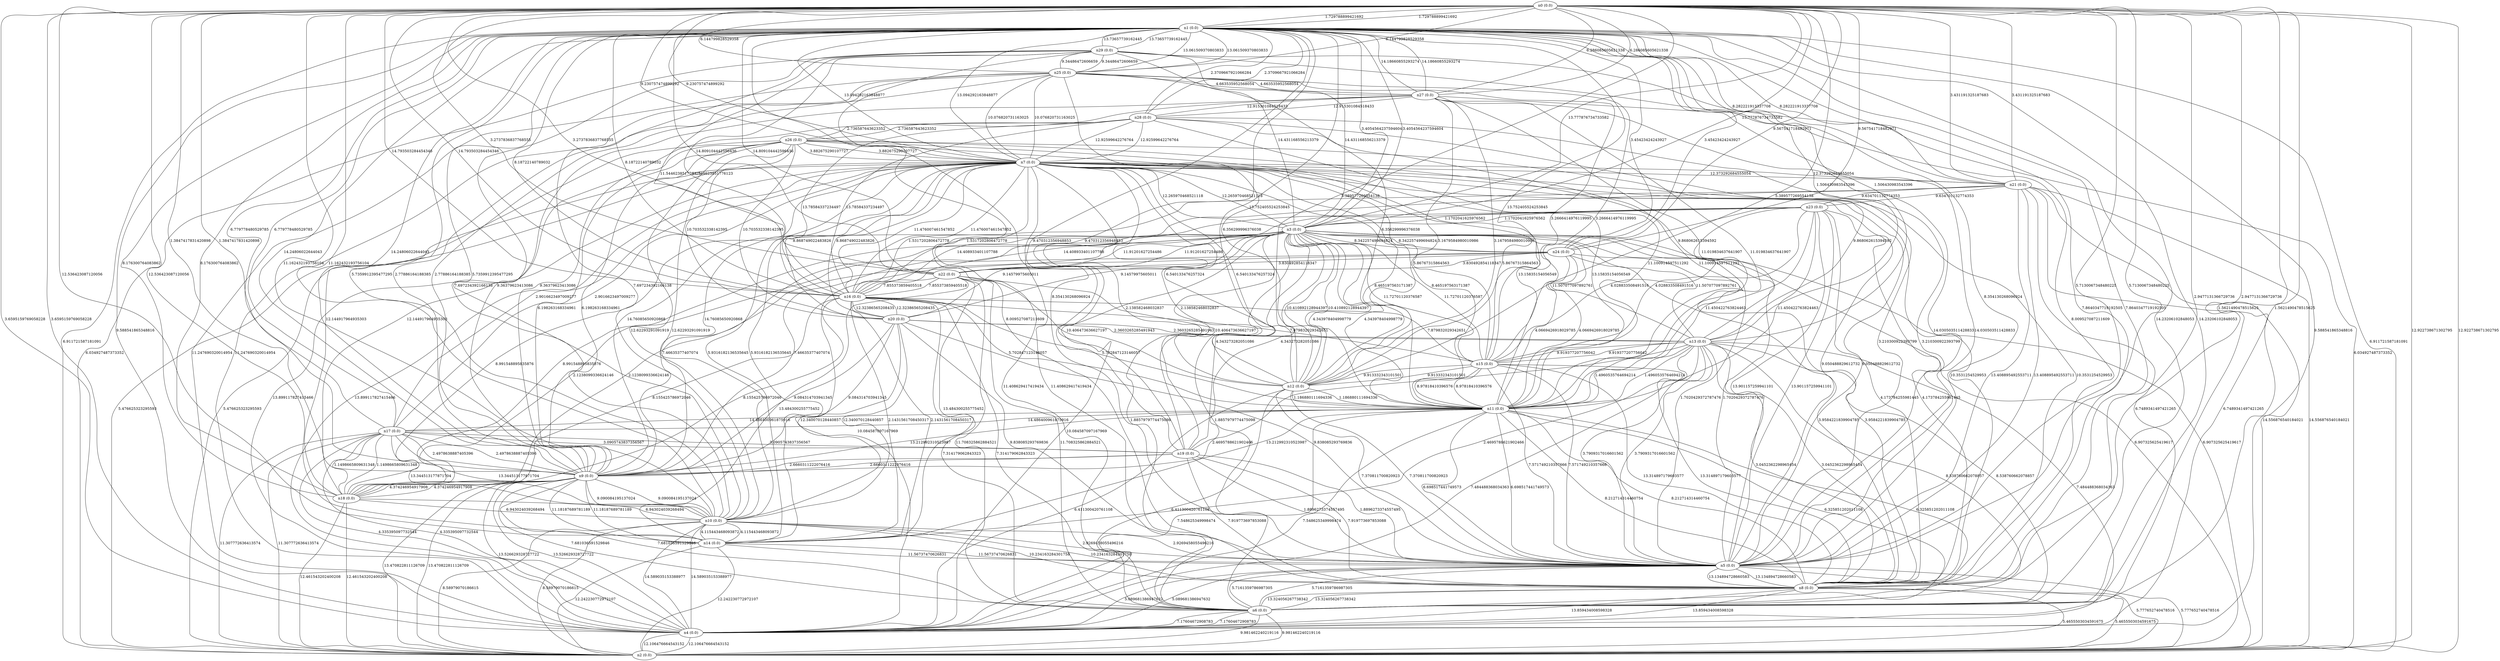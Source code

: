 graph {
n0 [label="n0 (0.0)"];
n1 [label="n1 (0.0)"];
n2 [label="n2 (0.0)"];
n3 [label="n3 (0.0)"];
n4 [label="n4 (0.0)"];
n5 [label="n5 (0.0)"];
n6 [label="n6 (0.0)"];
n7 [label="n7 (0.0)"];
n8 [label="n8 (0.0)"];
n9 [label="n9 (0.0)"];
n10 [label="n10 (0.0)"];
n11 [label="n11 (0.0)"];
n12 [label="n12 (0.0)"];
n13 [label="n13 (0.0)"];
n14 [label="n14 (0.0)"];
n15 [label="n15 (0.0)"];
n16 [label="n16 (0.0)"];
n17 [label="n17 (0.0)"];
n18 [label="n18 (0.0)"];
n19 [label="n19 (0.0)"];
n20 [label="n20 (0.0)"];
n21 [label="n21 (0.0)"];
n22 [label="n22 (0.0)"];
n23 [label="n23 (0.0)"];
n24 [label="n24 (0.0)"];
n25 [label="n25 (0.0)"];
n26 [label="n26 (0.0)"];
n27 [label="n27 (0.0)"];
n28 [label="n28 (0.0)"];
n29 [label="n29 (0.0)"];
n0 -- n5 [weight=5.7130067348480225 label=5.7130067348480225];
n0 -- n27 [weight=6.286085605621338 label=6.286085605621338];
n0 -- n7 [weight=9.230757474899292 label=9.230757474899292];
n0 -- n16 [weight=14.793503284454346 label=14.793503284454346];
n0 -- n8 [weight=2.9477131366729736 label=2.9477131366729736];
n0 -- n25 [weight=6.144799828529358 label=6.144799828529358];
n0 -- n1 [weight=1.729788899421692 label=1.729788899421692];
n0 -- n24 [weight=9.567541718482971 label=9.567541718482971];
n0 -- n22 [weight=3.2737836837768555 label=3.2737836837768555];
n0 -- n6 [weight=1.5621490478515625 label=1.5621490478515625];
n0 -- n14 [weight=12.536423087120056 label=12.536423087120056];
n0 -- n10 [weight=11.162432193756104 label=11.162432193756104];
n0 -- n9 [weight=1.3847417831420898 label=1.3847417831420898];
n0 -- n4 [weight=3.6595159769058228 label=3.6595159769058228];
n0 -- n12 [weight=5.389577269554138 label=5.389577269554138];
n0 -- n3 [weight=13.777876734733582 label=13.777876734733582];
n0 -- n21 [weight=3.431191325187683 label=3.431191325187683];
n0 -- n2 [weight=12.922738671302795 label=12.922738671302795];
n1 -- n4 [weight=9.588541865348816 label=9.588541865348816];
n1 -- n5 [weight=8.354130268096924 label=8.354130268096924];
n1 -- n19 [weight=9.470312356948853 label=9.470312356948853];
n1 -- n2 [weight=6.911721587181091 label=6.911721587181091];
n1 -- n17 [weight=6.779778480529785 label=6.779778480529785];
n1 -- n22 [weight=14.809104442596436 label=14.809104442596436];
n1 -- n29 [weight=13.73657739162445 label=13.73657739162445];
n1 -- n3 [weight=3.4054564237594604 label=3.4054564237594604];
n1 -- n8 [weight=7.8640347719192505 label=7.8640347719192505];
n1 -- n6 [weight=14.23206102848053 label=14.23206102848053];
n1 -- n13 [weight=1.506430983543396 label=1.506430983543396];
n1 -- n24 [weight=3.45423424243927 label=3.45423424243927];
n1 -- n21 [weight=8.282221913337708 label=8.282221913337708];
n1 -- n7 [weight=13.094292163848877 label=13.094292163848877];
n1 -- n28 [weight=2.3709667921066284 label=2.3709667921066284];
n1 -- n10 [weight=5.7359912395477295 label=5.7359912395477295];
n1 -- n0 [weight=1.729788899421692 label=1.729788899421692];
n1 -- n16 [weight=8.18722140789032 label=8.18722140789032];
n1 -- n25 [weight=13.061509370803833 label=13.061509370803833];
n1 -- n12 [weight=13.752405524253845 label=13.752405524253845];
n1 -- n27 [weight=14.18660855293274 label=14.18660855293274];
n1 -- n18 [weight=8.176300764083862 label=8.176300764083862];
n1 -- n9 [weight=14.24806022644043 label=14.24806022644043];
n2 -- n10 [weight=8.58979070186615 label=8.58979070186615];
n2 -- n8 [weight=5.4655503034591675 label=5.4655503034591675];
n2 -- n14 [weight=12.242230772972107 label=12.242230772972107];
n2 -- n3 [weight=6.907325625419617 label=6.907325625419617];
n2 -- n18 [weight=12.461543202400208 label=12.461543202400208];
n2 -- n1 [weight=6.911721587181091 label=6.911721587181091];
n2 -- n4 [weight=12.106476664543152 label=12.106476664543152];
n2 -- n21 [weight=14.556876540184021 label=14.556876540184021];
n2 -- n9 [weight=13.470822811126709 label=13.470822811126709];
n2 -- n0 [weight=12.922738671302795 label=12.922738671302795];
n2 -- n7 [weight=5.476625323295593 label=5.476625323295593];
n2 -- n6 [weight=9.981462240219116 label=9.981462240219116];
n2 -- n17 [weight=11.307772636413574 label=11.307772636413574];
n2 -- n29 [weight=6.034927487373352 label=6.034927487373352];
n2 -- n5 [weight=5.777652740478516 label=5.777652740478516];
n3 -- n22 [weight=11.91201627254486 label=11.91201627254486];
n3 -- n23 [weight=1.1702041625976562 label=1.1702041625976562];
n3 -- n15 [weight=11.72701120376587 label=11.72701120376587];
n3 -- n20 [weight=9.14579975605011 label=9.14579975605011];
n3 -- n29 [weight=14.431168556213379 label=14.431168556213379];
n3 -- n19 [weight=4.343273282051086 label=4.343273282051086];
n3 -- n9 [weight=7.46635377407074 label=7.46635377407074];
n3 -- n1 [weight=3.4054564237594604 label=3.4054564237594604];
n3 -- n6 [weight=1.8857979774475098 label=1.8857979774475098];
n3 -- n0 [weight=13.777876734733582 label=13.777876734733582];
n3 -- n5 [weight=1.7020429372787476 label=1.7020429372787476];
n3 -- n2 [weight=6.907325625419617 label=6.907325625419617];
n3 -- n18 [weight=8.991548895835876 label=8.991548895835876];
n3 -- n4 [weight=10.084587097167969 label=10.084587097167969];
n3 -- n13 [weight=11.507077097892761 label=11.507077097892761];
n3 -- n24 [weight=8.342257499694824 label=8.342257499694824];
n3 -- n7 [weight=12.265970468521118 label=12.265970468521118];
n3 -- n11 [weight=4.343978404998779 label=4.343978404998779];
n3 -- n12 [weight=10.410892128944397 label=10.410892128944397];
n4 -- n11 [weight=7.548625349998474 label=7.548625349998474];
n4 -- n2 [weight=12.106476664543152 label=12.106476664543152];
n4 -- n5 [weight=5.089681386947632 label=5.089681386947632];
n4 -- n13 [weight=7.484488368034363 label=7.484488368034363];
n4 -- n17 [weight=4.335395097732544 label=4.335395097732544];
n4 -- n12 [weight=6.411300420761108 label=6.411300420761108];
n4 -- n3 [weight=10.084587097167969 label=10.084587097167969];
n4 -- n0 [weight=3.6595159769058228 label=3.6595159769058228];
n4 -- n7 [weight=13.899117827415466 label=13.899117827415466];
n4 -- n21 [weight=6.7489341497421265 label=6.7489341497421265];
n4 -- n25 [weight=11.247690320014954 label=11.247690320014954];
n4 -- n1 [weight=9.588541865348816 label=9.588541865348816];
n4 -- n10 [weight=14.589035153388977 label=14.589035153388977];
n4 -- n6 [weight=7.17604672908783 label=7.17604672908783];
n4 -- n9 [weight=13.526629328727722 label=13.526629328727722];
n4 -- n8 [weight=13.859434008598328 label=13.859434008598328];
n5 -- n8 [weight=13.134894728660583 label=13.134894728660583];
n5 -- n21 [weight=13.408895492553711 label=13.408895492553711];
n5 -- n13 [weight=3.7909317016601562 label=3.7909317016601562];
n5 -- n3 [weight=1.7020429372787476 label=1.7020429372787476];
n5 -- n4 [weight=5.089681386947632 label=5.089681386947632];
n5 -- n10 [weight=2.9269458055496216 label=2.9269458055496216];
n5 -- n0 [weight=5.7130067348480225 label=5.7130067348480225];
n5 -- n15 [weight=7.571749210357666 label=7.571749210357666];
n5 -- n12 [weight=7.370811700820923 label=7.370811700820923];
n5 -- n27 [weight=14.030503511428833 label=14.030503511428833];
n5 -- n20 [weight=9.838085293769836 label=9.838085293769836];
n5 -- n1 [weight=8.354130268096924 label=8.354130268096924];
n5 -- n14 [weight=11.56737470626831 label=11.56737470626831];
n5 -- n19 [weight=1.8896273374557495 label=1.8896273374557495];
n5 -- n7 [weight=9.050488829612732 label=9.050488829612732];
n5 -- n11 [weight=6.698517441749573 label=6.698517441749573];
n5 -- n6 [weight=5.7161359786987305 label=5.7161359786987305];
n5 -- n2 [weight=5.777652740478516 label=5.777652740478516];
n5 -- n28 [weight=3.210300922393799 label=3.210300922393799];
n5 -- n23 [weight=13.901157259941101 label=13.901157259941101];
n6 -- n0 [weight=1.5621490478515625 label=1.5621490478515625];
n6 -- n8 [weight=13.324056267738342 label=13.324056267738342];
n6 -- n4 [weight=7.17604672908783 label=7.17604672908783];
n6 -- n7 [weight=11.408629417419434 label=11.408629417419434];
n6 -- n11 [weight=6.325851202011108 label=6.325851202011108];
n6 -- n1 [weight=14.23206102848053 label=14.23206102848053];
n6 -- n9 [weight=7.681036591529846 label=7.681036591529846];
n6 -- n22 [weight=11.708325862884521 label=11.708325862884521];
n6 -- n16 [weight=7.314179062843323 label=7.314179062843323];
n6 -- n2 [weight=9.981462240219116 label=9.981462240219116];
n6 -- n13 [weight=8.538760662078857 label=8.538760662078857];
n6 -- n5 [weight=5.7161359786987305 label=5.7161359786987305];
n6 -- n3 [weight=1.8857979774475098 label=1.8857979774475098];
n7 -- n5 [weight=9.050488829612732 label=9.050488829612732];
n7 -- n11 [weight=8.465197563171387 label=8.465197563171387];
n7 -- n26 [weight=3.882675290107727 label=3.882675290107727];
n7 -- n1 [weight=13.094292163848877 label=13.094292163848877];
n7 -- n8 [weight=10.3531254529953 label=10.3531254529953];
n7 -- n21 [weight=12.373292684555054 label=12.373292684555054];
n7 -- n28 [weight=12.92599642276764 label=12.92599642276764];
n7 -- n20 [weight=8.868749022483826 label=8.868749022483826];
n7 -- n2 [weight=5.476625323295593 label=5.476625323295593];
n7 -- n9 [weight=14.76085650920868 label=14.76085650920868];
n7 -- n6 [weight=11.408629417419434 label=11.408629417419434];
n7 -- n19 [weight=2.138582468032837 label=2.138582468032837];
n7 -- n12 [weight=6.540133476257324 label=6.540133476257324];
n7 -- n0 [weight=9.230757474899292 label=9.230757474899292];
n7 -- n15 [weight=5.86767315864563 label=5.86767315864563];
n7 -- n3 [weight=12.265970468521118 label=12.265970468521118];
n7 -- n4 [weight=13.899117827415466 label=13.899117827415466];
n7 -- n14 [weight=5.9316182136535645 label=5.9316182136535645];
n7 -- n17 [weight=2.9016623497009277 label=2.9016623497009277];
n7 -- n16 [weight=11.476007461547852 label=11.476007461547852];
n7 -- n25 [weight=10.076820731163025 label=10.076820731163025];
n8 -- n29 [weight=8.009527087211609 label=8.009527087211609];
n8 -- n10 [weight=10.234163284301758 label=10.234163284301758];
n8 -- n0 [weight=2.9477131366729736 label=2.9477131366729736];
n8 -- n19 [weight=7.919773697853088 label=7.919773697853088];
n8 -- n23 [weight=4.173784255981445 label=4.173784255981445];
n8 -- n13 [weight=3.0452362298965454 label=3.0452362298965454];
n8 -- n4 [weight=13.859434008598328 label=13.859434008598328];
n8 -- n15 [weight=13.314897179603577 label=13.314897179603577];
n8 -- n24 [weight=3.9584221839904785 label=3.9584221839904785];
n8 -- n11 [weight=8.212714314460754 label=8.212714314460754];
n8 -- n1 [weight=7.8640347719192505 label=7.8640347719192505];
n8 -- n6 [weight=13.324056267738342 label=13.324056267738342];
n8 -- n5 [weight=13.134894728660583 label=13.134894728660583];
n8 -- n7 [weight=10.3531254529953 label=10.3531254529953];
n8 -- n2 [weight=5.4655503034591675 label=5.4655503034591675];
n9 -- n6 [weight=7.681036591529846 label=7.681036591529846];
n9 -- n26 [weight=6.198263168334961 label=6.198263168334961];
n9 -- n0 [weight=1.3847417831420898 label=1.3847417831420898];
n9 -- n25 [weight=2.77886164188385 label=2.77886164188385];
n9 -- n3 [weight=7.46635377407074 label=7.46635377407074];
n9 -- n10 [weight=9.090084195137024 label=9.090084195137024];
n9 -- n11 [weight=13.212992310523987 label=13.212992310523987];
n9 -- n17 [weight=2.4978638887405396 label=2.4978638887405396];
n9 -- n20 [weight=9.084314703941345 label=9.084314703941345];
n9 -- n4 [weight=13.526629328727722 label=13.526629328727722];
n9 -- n7 [weight=14.76085650920868 label=14.76085650920868];
n9 -- n1 [weight=14.24806022644043 label=14.24806022644043];
n9 -- n27 [weight=9.36379623413086 label=9.36379623413086];
n9 -- n14 [weight=11.18187689781189 label=11.18187689781189];
n9 -- n18 [weight=4.374246954917908 label=4.374246954917908];
n9 -- n2 [weight=13.470822811126709 label=13.470822811126709];
n9 -- n19 [weight=2.6660311222076416 label=2.6660311222076416];
n10 -- n17 [weight=13.344513177871704 label=13.344513177871704];
n10 -- n18 [weight=6.943024039268494 label=6.943024039268494];
n10 -- n29 [weight=7.697234392166138 label=7.697234392166138];
n10 -- n2 [weight=8.58979070186615 label=8.58979070186615];
n10 -- n20 [weight=12.340070128440857 label=12.340070128440857];
n10 -- n14 [weight=4.115443468093872 label=4.115443468093872];
n10 -- n9 [weight=9.090084195137024 label=9.090084195137024];
n10 -- n26 [weight=12.62293291091919 label=12.62293291091919];
n10 -- n0 [weight=11.162432193756104 label=11.162432193756104];
n10 -- n5 [weight=2.9269458055496216 label=2.9269458055496216];
n10 -- n4 [weight=14.589035153388977 label=14.589035153388977];
n10 -- n8 [weight=10.234163284301758 label=10.234163284301758];
n10 -- n1 [weight=5.7359912395477295 label=5.7359912395477295];
n11 -- n13 [weight=1.4960535764694214 label=1.4960535764694214];
n11 -- n17 [weight=14.486400961875916 label=14.486400961875916];
n11 -- n4 [weight=7.548625349998474 label=7.548625349998474];
n11 -- n24 [weight=4.0669426918029785 label=4.0669426918029785];
n11 -- n8 [weight=8.212714314460754 label=8.212714314460754];
n11 -- n15 [weight=8.97818410396576 label=8.97818410396576];
n11 -- n7 [weight=8.465197563171387 label=8.465197563171387];
n11 -- n6 [weight=6.325851202011108 label=6.325851202011108];
n11 -- n28 [weight=11.100914597511292 label=11.100914597511292];
n11 -- n27 [weight=11.019834637641907 label=11.019834637641907];
n11 -- n16 [weight=5.702847123146057 label=5.702847123146057];
n11 -- n26 [weight=13.15835154056549 label=13.15835154056549];
n11 -- n3 [weight=4.343978404998779 label=4.343978404998779];
n11 -- n5 [weight=6.698517441749573 label=6.698517441749573];
n11 -- n23 [weight=11.450422763824463 label=11.450422763824463];
n11 -- n9 [weight=13.212992310523987 label=13.212992310523987];
n11 -- n12 [weight=1.186880111694336 label=1.186880111694336];
n12 -- n5 [weight=7.370811700820923 label=7.370811700820923];
n12 -- n7 [weight=6.540133476257324 label=6.540133476257324];
n12 -- n22 [weight=10.406473636627197 label=10.406473636627197];
n12 -- n25 [weight=6.356299996376038 label=6.356299996376038];
n12 -- n11 [weight=1.186880111694336 label=1.186880111694336];
n12 -- n27 [weight=3.1679584980010986 label=3.1679584980010986];
n12 -- n1 [weight=13.752405524253845 label=13.752405524253845];
n12 -- n4 [weight=6.411300420761108 label=6.411300420761108];
n12 -- n15 [weight=9.913332343101501 label=9.913332343101501];
n12 -- n3 [weight=10.410892128944397 label=10.410892128944397];
n12 -- n0 [weight=5.389577269554138 label=5.389577269554138];
n13 -- n26 [weight=9.868062615394592 label=9.868062615394592];
n13 -- n14 [weight=2.4695788621902466 label=2.4695788621902466];
n13 -- n11 [weight=1.4960535764694214 label=1.4960535764694214];
n13 -- n6 [weight=8.538760662078857 label=8.538760662078857];
n13 -- n3 [weight=11.507077097892761 label=11.507077097892761];
n13 -- n4 [weight=7.484488368034363 label=7.484488368034363];
n13 -- n15 [weight=9.919377207756042 label=9.919377207756042];
n13 -- n1 [weight=1.506430983543396 label=1.506430983543396];
n13 -- n5 [weight=3.7909317016601562 label=3.7909317016601562];
n13 -- n8 [weight=3.0452362298965454 label=3.0452362298965454];
n13 -- n20 [weight=2.3603265285491943 label=2.3603265285491943];
n14 -- n7 [weight=5.9316182136535645 label=5.9316182136535645];
n14 -- n2 [weight=12.242230772972107 label=12.242230772972107];
n14 -- n0 [weight=12.536423087120056 label=12.536423087120056];
n14 -- n9 [weight=11.18187689781189 label=11.18187689781189];
n14 -- n22 [weight=13.484300255775452 label=13.484300255775452];
n14 -- n5 [weight=11.56737470626831 label=11.56737470626831];
n14 -- n13 [weight=2.4695788621902466 label=2.4695788621902466];
n14 -- n10 [weight=4.115443468093872 label=4.115443468093872];
n14 -- n16 [weight=2.1431561708450317 label=2.1431561708450317];
n15 -- n5 [weight=7.571749210357666 label=7.571749210357666];
n15 -- n25 [weight=3.2666414976119995 label=3.2666414976119995];
n15 -- n3 [weight=11.72701120376587 label=11.72701120376587];
n15 -- n16 [weight=7.879832029342651 label=7.879832029342651];
n15 -- n8 [weight=13.314897179603577 label=13.314897179603577];
n15 -- n11 [weight=8.97818410396576 label=8.97818410396576];
n15 -- n13 [weight=9.919377207756042 label=9.919377207756042];
n15 -- n7 [weight=5.86767315864563 label=5.86767315864563];
n15 -- n23 [weight=4.028833508491516 label=4.028833508491516];
n15 -- n12 [weight=9.913332343101501 label=9.913332343101501];
n16 -- n20 [weight=12.32386565208435 label=12.32386565208435];
n16 -- n29 [weight=11.544623851776123 label=11.544623851776123];
n16 -- n14 [weight=2.1431561708450317 label=2.1431561708450317];
n16 -- n7 [weight=11.476007461547852 label=11.476007461547852];
n16 -- n22 [weight=7.855373859405518 label=7.855373859405518];
n16 -- n28 [weight=13.78584337234497 label=13.78584337234497];
n16 -- n15 [weight=7.879832029342651 label=7.879832029342651];
n16 -- n0 [weight=14.793503284454346 label=14.793503284454346];
n16 -- n21 [weight=1.5317202806472778 label=1.5317202806472778];
n16 -- n1 [weight=8.18722140789032 label=8.18722140789032];
n16 -- n23 [weight=14.408933401107788 label=14.408933401107788];
n16 -- n11 [weight=5.702847123146057 label=5.702847123146057];
n16 -- n6 [weight=7.314179062843323 label=7.314179062843323];
n16 -- n18 [weight=8.155425786972046 label=8.155425786972046];
n17 -- n10 [weight=13.344513177871704 label=13.344513177871704];
n17 -- n9 [weight=2.4978638887405396 label=2.4978638887405396];
n17 -- n11 [weight=14.486400961875916 label=14.486400961875916];
n17 -- n7 [weight=2.9016623497009277 label=2.9016623497009277];
n17 -- n1 [weight=6.779778480529785 label=6.779778480529785];
n17 -- n19 [weight=3.0905743837356567 label=3.0905743837356567];
n17 -- n18 [weight=1.1498665809631348 label=1.1498665809631348];
n17 -- n2 [weight=11.307772636413574 label=11.307772636413574];
n17 -- n4 [weight=4.335395097732544 label=4.335395097732544];
n18 -- n3 [weight=8.991548895835876 label=8.991548895835876];
n18 -- n1 [weight=8.176300764083862 label=8.176300764083862];
n18 -- n9 [weight=4.374246954917908 label=4.374246954917908];
n18 -- n10 [weight=6.943024039268494 label=6.943024039268494];
n18 -- n16 [weight=8.155425786972046 label=8.155425786972046];
n18 -- n2 [weight=12.461543202400208 label=12.461543202400208];
n18 -- n26 [weight=12.144917964935303 label=12.144917964935303];
n18 -- n24 [weight=2.1238099336624146 label=2.1238099336624146];
n18 -- n17 [weight=1.1498665809631348 label=1.1498665809631348];
n19 -- n1 [weight=9.470312356948853 label=9.470312356948853];
n19 -- n7 [weight=2.138582468032837 label=2.138582468032837];
n19 -- n3 [weight=4.343273282051086 label=4.343273282051086];
n19 -- n8 [weight=7.919773697853088 label=7.919773697853088];
n19 -- n17 [weight=3.0905743837356567 label=3.0905743837356567];
n19 -- n9 [weight=2.6660311222076416 label=2.6660311222076416];
n19 -- n5 [weight=1.8896273374557495 label=1.8896273374557495];
n20 -- n5 [weight=9.838085293769836 label=9.838085293769836];
n20 -- n26 [weight=10.703532338142395 label=10.703532338142395];
n20 -- n13 [weight=2.3603265285491943 label=2.3603265285491943];
n20 -- n16 [weight=12.32386565208435 label=12.32386565208435];
n20 -- n10 [weight=12.340070128440857 label=12.340070128440857];
n20 -- n3 [weight=9.14579975605011 label=9.14579975605011];
n20 -- n9 [weight=9.084314703941345 label=9.084314703941345];
n20 -- n7 [weight=8.868749022483826 label=8.868749022483826];
n21 -- n4 [weight=6.7489341497421265 label=6.7489341497421265];
n21 -- n1 [weight=8.282221913337708 label=8.282221913337708];
n21 -- n2 [weight=14.556876540184021 label=14.556876540184021];
n21 -- n5 [weight=13.408895492553711 label=13.408895492553711];
n21 -- n0 [weight=3.431191325187683 label=3.431191325187683];
n21 -- n23 [weight=9.634701132774353 label=9.634701132774353];
n21 -- n7 [weight=12.373292684555054 label=12.373292684555054];
n21 -- n16 [weight=1.5317202806472778 label=1.5317202806472778];
n22 -- n12 [weight=10.406473636627197 label=10.406473636627197];
n22 -- n1 [weight=14.809104442596436 label=14.809104442596436];
n22 -- n16 [weight=7.855373859405518 label=7.855373859405518];
n22 -- n3 [weight=11.91201627254486 label=11.91201627254486];
n22 -- n6 [weight=11.708325862884521 label=11.708325862884521];
n22 -- n0 [weight=3.2737836837768555 label=3.2737836837768555];
n22 -- n24 [weight=3.830492854118347 label=3.830492854118347];
n22 -- n14 [weight=13.484300255775452 label=13.484300255775452];
n23 -- n8 [weight=4.173784255981445 label=4.173784255981445];
n23 -- n15 [weight=4.028833508491516 label=4.028833508491516];
n23 -- n5 [weight=13.901157259941101 label=13.901157259941101];
n23 -- n3 [weight=1.1702041625976562 label=1.1702041625976562];
n23 -- n16 [weight=14.408933401107788 label=14.408933401107788];
n23 -- n21 [weight=9.634701132774353 label=9.634701132774353];
n23 -- n11 [weight=11.450422763824463 label=11.450422763824463];
n24 -- n22 [weight=3.830492854118347 label=3.830492854118347];
n24 -- n1 [weight=3.45423424243927 label=3.45423424243927];
n24 -- n3 [weight=8.342257499694824 label=8.342257499694824];
n24 -- n0 [weight=9.567541718482971 label=9.567541718482971];
n24 -- n11 [weight=4.0669426918029785 label=4.0669426918029785];
n24 -- n18 [weight=2.1238099336624146 label=2.1238099336624146];
n24 -- n8 [weight=3.9584221839904785 label=3.9584221839904785];
n25 -- n4 [weight=11.247690320014954 label=11.247690320014954];
n25 -- n0 [weight=6.144799828529358 label=6.144799828529358];
n25 -- n7 [weight=10.076820731163025 label=10.076820731163025];
n25 -- n9 [weight=2.77886164188385 label=2.77886164188385];
n25 -- n29 [weight=9.34486472606659 label=9.34486472606659];
n25 -- n27 [weight=4.663535952568054 label=4.663535952568054];
n25 -- n12 [weight=6.356299996376038 label=6.356299996376038];
n25 -- n15 [weight=3.2666414976119995 label=3.2666414976119995];
n25 -- n1 [weight=13.061509370803833 label=13.061509370803833];
n26 -- n7 [weight=3.882675290107727 label=3.882675290107727];
n26 -- n10 [weight=12.62293291091919 label=12.62293291091919];
n26 -- n28 [weight=2.736587643623352 label=2.736587643623352];
n26 -- n9 [weight=6.198263168334961 label=6.198263168334961];
n26 -- n13 [weight=9.868062615394592 label=9.868062615394592];
n26 -- n11 [weight=13.15835154056549 label=13.15835154056549];
n26 -- n18 [weight=12.144917964935303 label=12.144917964935303];
n26 -- n20 [weight=10.703532338142395 label=10.703532338142395];
n27 -- n0 [weight=6.286085605621338 label=6.286085605621338];
n27 -- n12 [weight=3.1679584980010986 label=3.1679584980010986];
n27 -- n9 [weight=9.36379623413086 label=9.36379623413086];
n27 -- n1 [weight=14.18660855293274 label=14.18660855293274];
n27 -- n5 [weight=14.030503511428833 label=14.030503511428833];
n27 -- n25 [weight=4.663535952568054 label=4.663535952568054];
n27 -- n28 [weight=12.915301084518433 label=12.915301084518433];
n27 -- n11 [weight=11.019834637641907 label=11.019834637641907];
n28 -- n1 [weight=2.3709667921066284 label=2.3709667921066284];
n28 -- n16 [weight=13.78584337234497 label=13.78584337234497];
n28 -- n26 [weight=2.736587643623352 label=2.736587643623352];
n28 -- n11 [weight=11.100914597511292 label=11.100914597511292];
n28 -- n27 [weight=12.915301084518433 label=12.915301084518433];
n28 -- n5 [weight=3.210300922393799 label=3.210300922393799];
n28 -- n7 [weight=12.92599642276764 label=12.92599642276764];
n29 -- n16 [weight=11.544623851776123 label=11.544623851776123];
n29 -- n1 [weight=13.73657739162445 label=13.73657739162445];
n29 -- n2 [weight=6.034927487373352 label=6.034927487373352];
n29 -- n3 [weight=14.431168556213379 label=14.431168556213379];
n29 -- n10 [weight=7.697234392166138 label=7.697234392166138];
n29 -- n25 [weight=9.34486472606659 label=9.34486472606659];
n29 -- n8 [weight=8.009527087211609 label=8.009527087211609];
}
